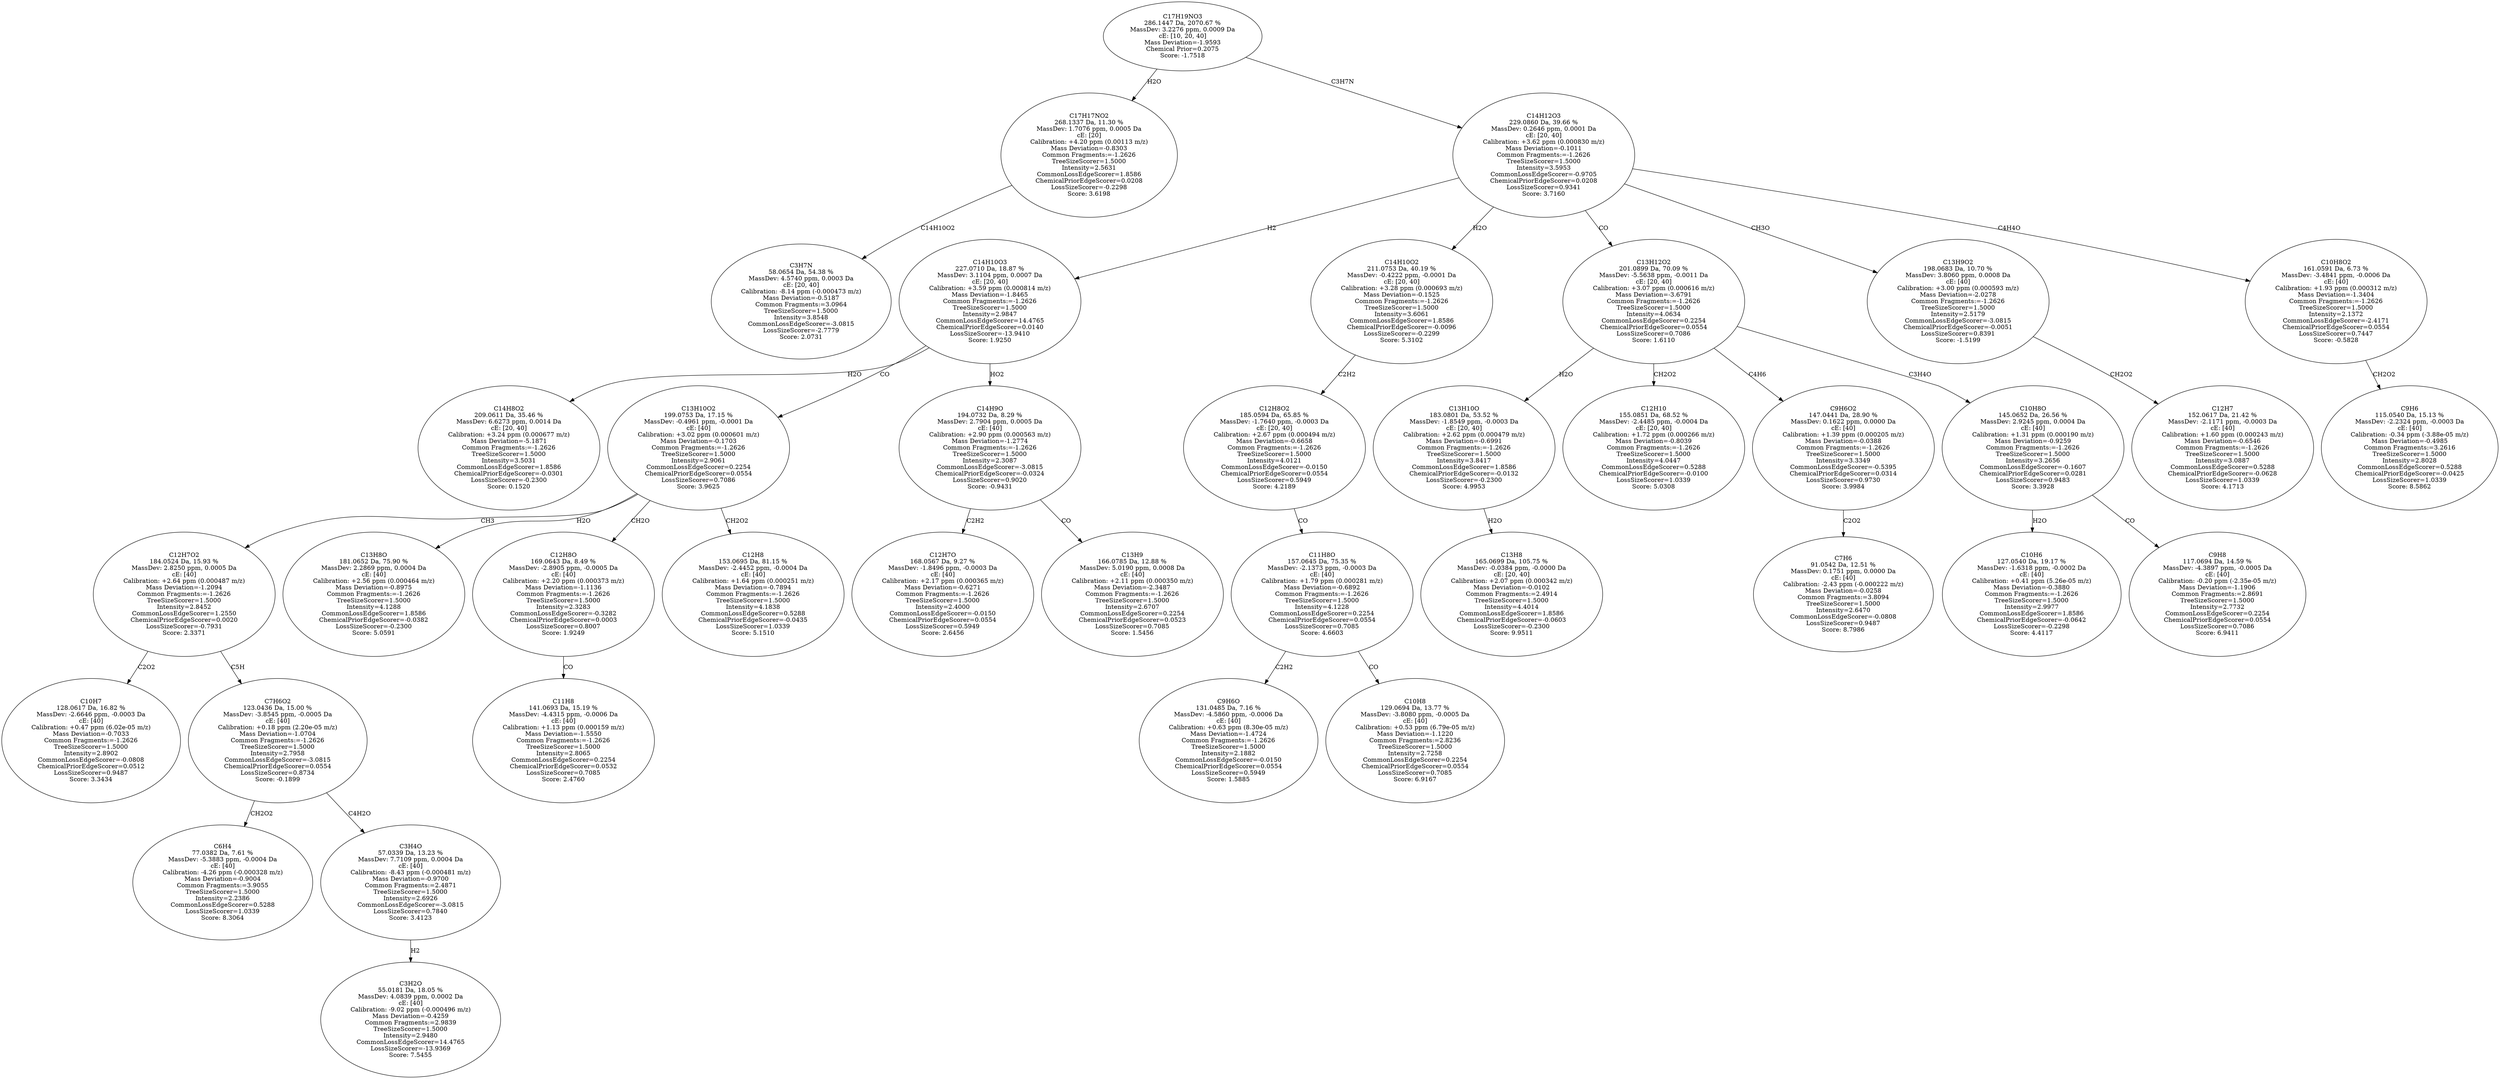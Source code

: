 strict digraph {
v1 [label="C3H7N\n58.0654 Da, 54.38 %\nMassDev: 4.5740 ppm, 0.0003 Da\ncE: [20, 40]\nCalibration: -8.14 ppm (-0.000473 m/z)\nMass Deviation=-0.5187\nCommon Fragments:=3.0964\nTreeSizeScorer=1.5000\nIntensity=3.8548\nCommonLossEdgeScorer=-3.0815\nLossSizeScorer=-2.7779\nScore: 2.0731"];
v2 [label="C17H17NO2\n268.1337 Da, 11.30 %\nMassDev: 1.7076 ppm, 0.0005 Da\ncE: [20]\nCalibration: +4.20 ppm (0.00113 m/z)\nMass Deviation=-0.8303\nCommon Fragments:=-1.2626\nTreeSizeScorer=1.5000\nIntensity=2.5631\nCommonLossEdgeScorer=1.8586\nChemicalPriorEdgeScorer=0.0208\nLossSizeScorer=-0.2298\nScore: 3.6198"];
v3 [label="C14H8O2\n209.0611 Da, 35.46 %\nMassDev: 6.6273 ppm, 0.0014 Da\ncE: [20, 40]\nCalibration: +3.24 ppm (0.000677 m/z)\nMass Deviation=-5.1871\nCommon Fragments:=-1.2626\nTreeSizeScorer=1.5000\nIntensity=3.5031\nCommonLossEdgeScorer=1.8586\nChemicalPriorEdgeScorer=-0.0301\nLossSizeScorer=-0.2300\nScore: 0.1520"];
v4 [label="C10H7\n128.0617 Da, 16.82 %\nMassDev: -2.6646 ppm, -0.0003 Da\ncE: [40]\nCalibration: +0.47 ppm (6.02e-05 m/z)\nMass Deviation=-0.7033\nCommon Fragments:=-1.2626\nTreeSizeScorer=1.5000\nIntensity=2.8902\nCommonLossEdgeScorer=-0.0808\nChemicalPriorEdgeScorer=0.0512\nLossSizeScorer=0.9487\nScore: 3.3434"];
v5 [label="C6H4\n77.0382 Da, 7.61 %\nMassDev: -5.3883 ppm, -0.0004 Da\ncE: [40]\nCalibration: -4.26 ppm (-0.000328 m/z)\nMass Deviation=-0.9004\nCommon Fragments:=3.9055\nTreeSizeScorer=1.5000\nIntensity=2.2386\nCommonLossEdgeScorer=0.5288\nLossSizeScorer=1.0339\nScore: 8.3064"];
v6 [label="C3H2O\n55.0181 Da, 18.05 %\nMassDev: 4.0839 ppm, 0.0002 Da\ncE: [40]\nCalibration: -9.02 ppm (-0.000496 m/z)\nMass Deviation=-0.4259\nCommon Fragments:=2.9839\nTreeSizeScorer=1.5000\nIntensity=2.9480\nCommonLossEdgeScorer=14.4765\nLossSizeScorer=-13.9369\nScore: 7.5455"];
v7 [label="C3H4O\n57.0339 Da, 13.23 %\nMassDev: 7.7109 ppm, 0.0004 Da\ncE: [40]\nCalibration: -8.43 ppm (-0.000481 m/z)\nMass Deviation=-0.9700\nCommon Fragments:=2.4871\nTreeSizeScorer=1.5000\nIntensity=2.6926\nCommonLossEdgeScorer=-3.0815\nLossSizeScorer=0.7840\nScore: 3.4123"];
v8 [label="C7H6O2\n123.0436 Da, 15.00 %\nMassDev: -3.8545 ppm, -0.0005 Da\ncE: [40]\nCalibration: +0.18 ppm (2.20e-05 m/z)\nMass Deviation=-1.0704\nCommon Fragments:=-1.2626\nTreeSizeScorer=1.5000\nIntensity=2.7958\nCommonLossEdgeScorer=-3.0815\nChemicalPriorEdgeScorer=0.0554\nLossSizeScorer=0.8734\nScore: -0.1899"];
v9 [label="C12H7O2\n184.0524 Da, 15.93 %\nMassDev: 2.8250 ppm, 0.0005 Da\ncE: [40]\nCalibration: +2.64 ppm (0.000487 m/z)\nMass Deviation=-1.2094\nCommon Fragments:=-1.2626\nTreeSizeScorer=1.5000\nIntensity=2.8452\nCommonLossEdgeScorer=1.2550\nChemicalPriorEdgeScorer=0.0020\nLossSizeScorer=-0.7931\nScore: 2.3371"];
v10 [label="C13H8O\n181.0652 Da, 75.90 %\nMassDev: 2.2869 ppm, 0.0004 Da\ncE: [40]\nCalibration: +2.56 ppm (0.000464 m/z)\nMass Deviation=-0.8975\nCommon Fragments:=-1.2626\nTreeSizeScorer=1.5000\nIntensity=4.1288\nCommonLossEdgeScorer=1.8586\nChemicalPriorEdgeScorer=-0.0382\nLossSizeScorer=-0.2300\nScore: 5.0591"];
v11 [label="C11H8\n141.0693 Da, 15.19 %\nMassDev: -4.4315 ppm, -0.0006 Da\ncE: [40]\nCalibration: +1.13 ppm (0.000159 m/z)\nMass Deviation=-1.5550\nCommon Fragments:=-1.2626\nTreeSizeScorer=1.5000\nIntensity=2.8065\nCommonLossEdgeScorer=0.2254\nChemicalPriorEdgeScorer=0.0532\nLossSizeScorer=0.7085\nScore: 2.4760"];
v12 [label="C12H8O\n169.0643 Da, 8.49 %\nMassDev: -2.8905 ppm, -0.0005 Da\ncE: [40]\nCalibration: +2.20 ppm (0.000373 m/z)\nMass Deviation=-1.1136\nCommon Fragments:=-1.2626\nTreeSizeScorer=1.5000\nIntensity=2.3283\nCommonLossEdgeScorer=-0.3282\nChemicalPriorEdgeScorer=0.0003\nLossSizeScorer=0.8007\nScore: 1.9249"];
v13 [label="C12H8\n153.0695 Da, 81.15 %\nMassDev: -2.4452 ppm, -0.0004 Da\ncE: [40]\nCalibration: +1.64 ppm (0.000251 m/z)\nMass Deviation=-0.7894\nCommon Fragments:=-1.2626\nTreeSizeScorer=1.5000\nIntensity=4.1838\nCommonLossEdgeScorer=0.5288\nChemicalPriorEdgeScorer=-0.0435\nLossSizeScorer=1.0339\nScore: 5.1510"];
v14 [label="C13H10O2\n199.0753 Da, 17.15 %\nMassDev: -0.4961 ppm, -0.0001 Da\ncE: [40]\nCalibration: +3.02 ppm (0.000601 m/z)\nMass Deviation=-0.1703\nCommon Fragments:=-1.2626\nTreeSizeScorer=1.5000\nIntensity=2.9061\nCommonLossEdgeScorer=0.2254\nChemicalPriorEdgeScorer=0.0554\nLossSizeScorer=0.7086\nScore: 3.9625"];
v15 [label="C12H7O\n168.0567 Da, 9.27 %\nMassDev: -1.8496 ppm, -0.0003 Da\ncE: [40]\nCalibration: +2.17 ppm (0.000365 m/z)\nMass Deviation=-0.6271\nCommon Fragments:=-1.2626\nTreeSizeScorer=1.5000\nIntensity=2.4000\nCommonLossEdgeScorer=-0.0150\nChemicalPriorEdgeScorer=0.0554\nLossSizeScorer=0.5949\nScore: 2.6456"];
v16 [label="C13H9\n166.0785 Da, 12.88 %\nMassDev: 5.0190 ppm, 0.0008 Da\ncE: [40]\nCalibration: +2.11 ppm (0.000350 m/z)\nMass Deviation=-2.3487\nCommon Fragments:=-1.2626\nTreeSizeScorer=1.5000\nIntensity=2.6707\nCommonLossEdgeScorer=0.2254\nChemicalPriorEdgeScorer=0.0523\nLossSizeScorer=0.7085\nScore: 1.5456"];
v17 [label="C14H9O\n194.0732 Da, 8.29 %\nMassDev: 2.7904 ppm, 0.0005 Da\ncE: [40]\nCalibration: +2.90 ppm (0.000563 m/z)\nMass Deviation=-1.2774\nCommon Fragments:=-1.2626\nTreeSizeScorer=1.5000\nIntensity=2.3087\nCommonLossEdgeScorer=-3.0815\nChemicalPriorEdgeScorer=-0.0324\nLossSizeScorer=0.9020\nScore: -0.9431"];
v18 [label="C14H10O3\n227.0710 Da, 18.87 %\nMassDev: 3.1104 ppm, 0.0007 Da\ncE: [20, 40]\nCalibration: +3.59 ppm (0.000814 m/z)\nMass Deviation=-1.8465\nCommon Fragments:=-1.2626\nTreeSizeScorer=1.5000\nIntensity=2.9847\nCommonLossEdgeScorer=14.4765\nChemicalPriorEdgeScorer=0.0140\nLossSizeScorer=-13.9410\nScore: 1.9250"];
v19 [label="C9H6O\n131.0485 Da, 7.16 %\nMassDev: -4.5860 ppm, -0.0006 Da\ncE: [40]\nCalibration: +0.63 ppm (8.30e-05 m/z)\nMass Deviation=-1.4724\nCommon Fragments:=-1.2626\nTreeSizeScorer=1.5000\nIntensity=2.1882\nCommonLossEdgeScorer=-0.0150\nChemicalPriorEdgeScorer=0.0554\nLossSizeScorer=0.5949\nScore: 1.5885"];
v20 [label="C10H8\n129.0694 Da, 13.77 %\nMassDev: -3.8080 ppm, -0.0005 Da\ncE: [40]\nCalibration: +0.53 ppm (6.79e-05 m/z)\nMass Deviation=-1.1220\nCommon Fragments:=2.8236\nTreeSizeScorer=1.5000\nIntensity=2.7258\nCommonLossEdgeScorer=0.2254\nChemicalPriorEdgeScorer=0.0554\nLossSizeScorer=0.7085\nScore: 6.9167"];
v21 [label="C11H8O\n157.0645 Da, 75.35 %\nMassDev: -2.1373 ppm, -0.0003 Da\ncE: [40]\nCalibration: +1.79 ppm (0.000281 m/z)\nMass Deviation=-0.6892\nCommon Fragments:=-1.2626\nTreeSizeScorer=1.5000\nIntensity=4.1228\nCommonLossEdgeScorer=0.2254\nChemicalPriorEdgeScorer=0.0554\nLossSizeScorer=0.7085\nScore: 4.6603"];
v22 [label="C12H8O2\n185.0594 Da, 65.85 %\nMassDev: -1.7640 ppm, -0.0003 Da\ncE: [20, 40]\nCalibration: +2.67 ppm (0.000494 m/z)\nMass Deviation=-0.6658\nCommon Fragments:=-1.2626\nTreeSizeScorer=1.5000\nIntensity=4.0121\nCommonLossEdgeScorer=-0.0150\nChemicalPriorEdgeScorer=0.0554\nLossSizeScorer=0.5949\nScore: 4.2189"];
v23 [label="C14H10O2\n211.0753 Da, 40.19 %\nMassDev: -0.4222 ppm, -0.0001 Da\ncE: [20, 40]\nCalibration: +3.28 ppm (0.000693 m/z)\nMass Deviation=-0.1525\nCommon Fragments:=-1.2626\nTreeSizeScorer=1.5000\nIntensity=3.6061\nCommonLossEdgeScorer=1.8586\nChemicalPriorEdgeScorer=-0.0096\nLossSizeScorer=-0.2299\nScore: 5.3102"];
v24 [label="C13H8\n165.0699 Da, 105.75 %\nMassDev: -0.0384 ppm, -0.0000 Da\ncE: [20, 40]\nCalibration: +2.07 ppm (0.000342 m/z)\nMass Deviation=-0.0102\nCommon Fragments:=2.4914\nTreeSizeScorer=1.5000\nIntensity=4.4014\nCommonLossEdgeScorer=1.8586\nChemicalPriorEdgeScorer=-0.0603\nLossSizeScorer=-0.2300\nScore: 9.9511"];
v25 [label="C13H10O\n183.0801 Da, 53.52 %\nMassDev: -1.8549 ppm, -0.0003 Da\ncE: [20, 40]\nCalibration: +2.62 ppm (0.000479 m/z)\nMass Deviation=-0.6991\nCommon Fragments:=-1.2626\nTreeSizeScorer=1.5000\nIntensity=3.8417\nCommonLossEdgeScorer=1.8586\nChemicalPriorEdgeScorer=-0.0132\nLossSizeScorer=-0.2300\nScore: 4.9953"];
v26 [label="C12H10\n155.0851 Da, 68.52 %\nMassDev: -2.4485 ppm, -0.0004 Da\ncE: [20, 40]\nCalibration: +1.72 ppm (0.000266 m/z)\nMass Deviation=-0.8039\nCommon Fragments:=-1.2626\nTreeSizeScorer=1.5000\nIntensity=4.0447\nCommonLossEdgeScorer=0.5288\nChemicalPriorEdgeScorer=-0.0100\nLossSizeScorer=1.0339\nScore: 5.0308"];
v27 [label="C7H6\n91.0542 Da, 12.51 %\nMassDev: 0.1751 ppm, 0.0000 Da\ncE: [40]\nCalibration: -2.43 ppm (-0.000222 m/z)\nMass Deviation=-0.0258\nCommon Fragments:=3.8094\nTreeSizeScorer=1.5000\nIntensity=2.6470\nCommonLossEdgeScorer=-0.0808\nLossSizeScorer=0.9487\nScore: 8.7986"];
v28 [label="C9H6O2\n147.0441 Da, 28.90 %\nMassDev: 0.1622 ppm, 0.0000 Da\ncE: [40]\nCalibration: +1.39 ppm (0.000205 m/z)\nMass Deviation=-0.0388\nCommon Fragments:=-1.2626\nTreeSizeScorer=1.5000\nIntensity=3.3349\nCommonLossEdgeScorer=-0.5395\nChemicalPriorEdgeScorer=0.0314\nLossSizeScorer=0.9730\nScore: 3.9984"];
v29 [label="C10H6\n127.0540 Da, 19.17 %\nMassDev: -1.6318 ppm, -0.0002 Da\ncE: [40]\nCalibration: +0.41 ppm (5.26e-05 m/z)\nMass Deviation=-0.3880\nCommon Fragments:=-1.2626\nTreeSizeScorer=1.5000\nIntensity=2.9977\nCommonLossEdgeScorer=1.8586\nChemicalPriorEdgeScorer=-0.0642\nLossSizeScorer=-0.2298\nScore: 4.4117"];
v30 [label="C9H8\n117.0694 Da, 14.59 %\nMassDev: -4.3897 ppm, -0.0005 Da\ncE: [40]\nCalibration: -0.20 ppm (-2.35e-05 m/z)\nMass Deviation=-1.1906\nCommon Fragments:=2.8691\nTreeSizeScorer=1.5000\nIntensity=2.7732\nCommonLossEdgeScorer=0.2254\nChemicalPriorEdgeScorer=0.0554\nLossSizeScorer=0.7086\nScore: 6.9411"];
v31 [label="C10H8O\n145.0652 Da, 26.56 %\nMassDev: 2.9245 ppm, 0.0004 Da\ncE: [40]\nCalibration: +1.31 ppm (0.000190 m/z)\nMass Deviation=-0.9259\nCommon Fragments:=-1.2626\nTreeSizeScorer=1.5000\nIntensity=3.2656\nCommonLossEdgeScorer=-0.1607\nChemicalPriorEdgeScorer=0.0281\nLossSizeScorer=0.9483\nScore: 3.3928"];
v32 [label="C13H12O2\n201.0899 Da, 70.09 %\nMassDev: -5.5638 ppm, -0.0011 Da\ncE: [20, 40]\nCalibration: +3.07 ppm (0.000616 m/z)\nMass Deviation=-3.6791\nCommon Fragments:=-1.2626\nTreeSizeScorer=1.5000\nIntensity=4.0634\nCommonLossEdgeScorer=0.2254\nChemicalPriorEdgeScorer=0.0554\nLossSizeScorer=0.7086\nScore: 1.6110"];
v33 [label="C12H7\n152.0617 Da, 21.42 %\nMassDev: -2.1171 ppm, -0.0003 Da\ncE: [40]\nCalibration: +1.60 ppm (0.000243 m/z)\nMass Deviation=-0.6546\nCommon Fragments:=-1.2626\nTreeSizeScorer=1.5000\nIntensity=3.0887\nCommonLossEdgeScorer=0.5288\nChemicalPriorEdgeScorer=-0.0628\nLossSizeScorer=1.0339\nScore: 4.1713"];
v34 [label="C13H9O2\n198.0683 Da, 10.70 %\nMassDev: 3.8060 ppm, 0.0008 Da\ncE: [40]\nCalibration: +3.00 ppm (0.000593 m/z)\nMass Deviation=-2.0278\nCommon Fragments:=-1.2626\nTreeSizeScorer=1.5000\nIntensity=2.5179\nCommonLossEdgeScorer=-3.0815\nChemicalPriorEdgeScorer=-0.0051\nLossSizeScorer=0.8391\nScore: -1.5199"];
v35 [label="C9H6\n115.0540 Da, 15.13 %\nMassDev: -2.2324 ppm, -0.0003 Da\ncE: [40]\nCalibration: -0.34 ppm (-3.88e-05 m/z)\nMass Deviation=-0.4985\nCommon Fragments:=3.2616\nTreeSizeScorer=1.5000\nIntensity=2.8028\nCommonLossEdgeScorer=0.5288\nChemicalPriorEdgeScorer=-0.0425\nLossSizeScorer=1.0339\nScore: 8.5862"];
v36 [label="C10H8O2\n161.0591 Da, 6.73 %\nMassDev: -3.4841 ppm, -0.0006 Da\ncE: [40]\nCalibration: +1.93 ppm (0.000312 m/z)\nMass Deviation=-1.3404\nCommon Fragments:=-1.2626\nTreeSizeScorer=1.5000\nIntensity=2.1372\nCommonLossEdgeScorer=-2.4171\nChemicalPriorEdgeScorer=0.0554\nLossSizeScorer=0.7447\nScore: -0.5828"];
v37 [label="C14H12O3\n229.0860 Da, 39.66 %\nMassDev: 0.2646 ppm, 0.0001 Da\ncE: [20, 40]\nCalibration: +3.62 ppm (0.000830 m/z)\nMass Deviation=-0.1011\nCommon Fragments:=-1.2626\nTreeSizeScorer=1.5000\nIntensity=3.5953\nCommonLossEdgeScorer=-0.9705\nChemicalPriorEdgeScorer=0.0208\nLossSizeScorer=0.9341\nScore: 3.7160"];
v38 [label="C17H19NO3\n286.1447 Da, 2070.67 %\nMassDev: 3.2276 ppm, 0.0009 Da\ncE: [10, 20, 40]\nMass Deviation=-1.9593\nChemical Prior=0.2075\nScore: -1.7518"];
v2 -> v1 [label="C14H10O2"];
v38 -> v2 [label="H2O"];
v18 -> v3 [label="H2O"];
v9 -> v4 [label="C2O2"];
v8 -> v5 [label="CH2O2"];
v7 -> v6 [label="H2"];
v8 -> v7 [label="C4H2O"];
v9 -> v8 [label="C5H"];
v14 -> v9 [label="CH3"];
v14 -> v10 [label="H2O"];
v12 -> v11 [label="CO"];
v14 -> v12 [label="CH2O"];
v14 -> v13 [label="CH2O2"];
v18 -> v14 [label="CO"];
v17 -> v15 [label="C2H2"];
v17 -> v16 [label="CO"];
v18 -> v17 [label="HO2"];
v37 -> v18 [label="H2"];
v21 -> v19 [label="C2H2"];
v21 -> v20 [label="CO"];
v22 -> v21 [label="CO"];
v23 -> v22 [label="C2H2"];
v37 -> v23 [label="H2O"];
v25 -> v24 [label="H2O"];
v32 -> v25 [label="H2O"];
v32 -> v26 [label="CH2O2"];
v28 -> v27 [label="C2O2"];
v32 -> v28 [label="C4H6"];
v31 -> v29 [label="H2O"];
v31 -> v30 [label="CO"];
v32 -> v31 [label="C3H4O"];
v37 -> v32 [label="CO"];
v34 -> v33 [label="CH2O2"];
v37 -> v34 [label="CH3O"];
v36 -> v35 [label="CH2O2"];
v37 -> v36 [label="C4H4O"];
v38 -> v37 [label="C3H7N"];
}